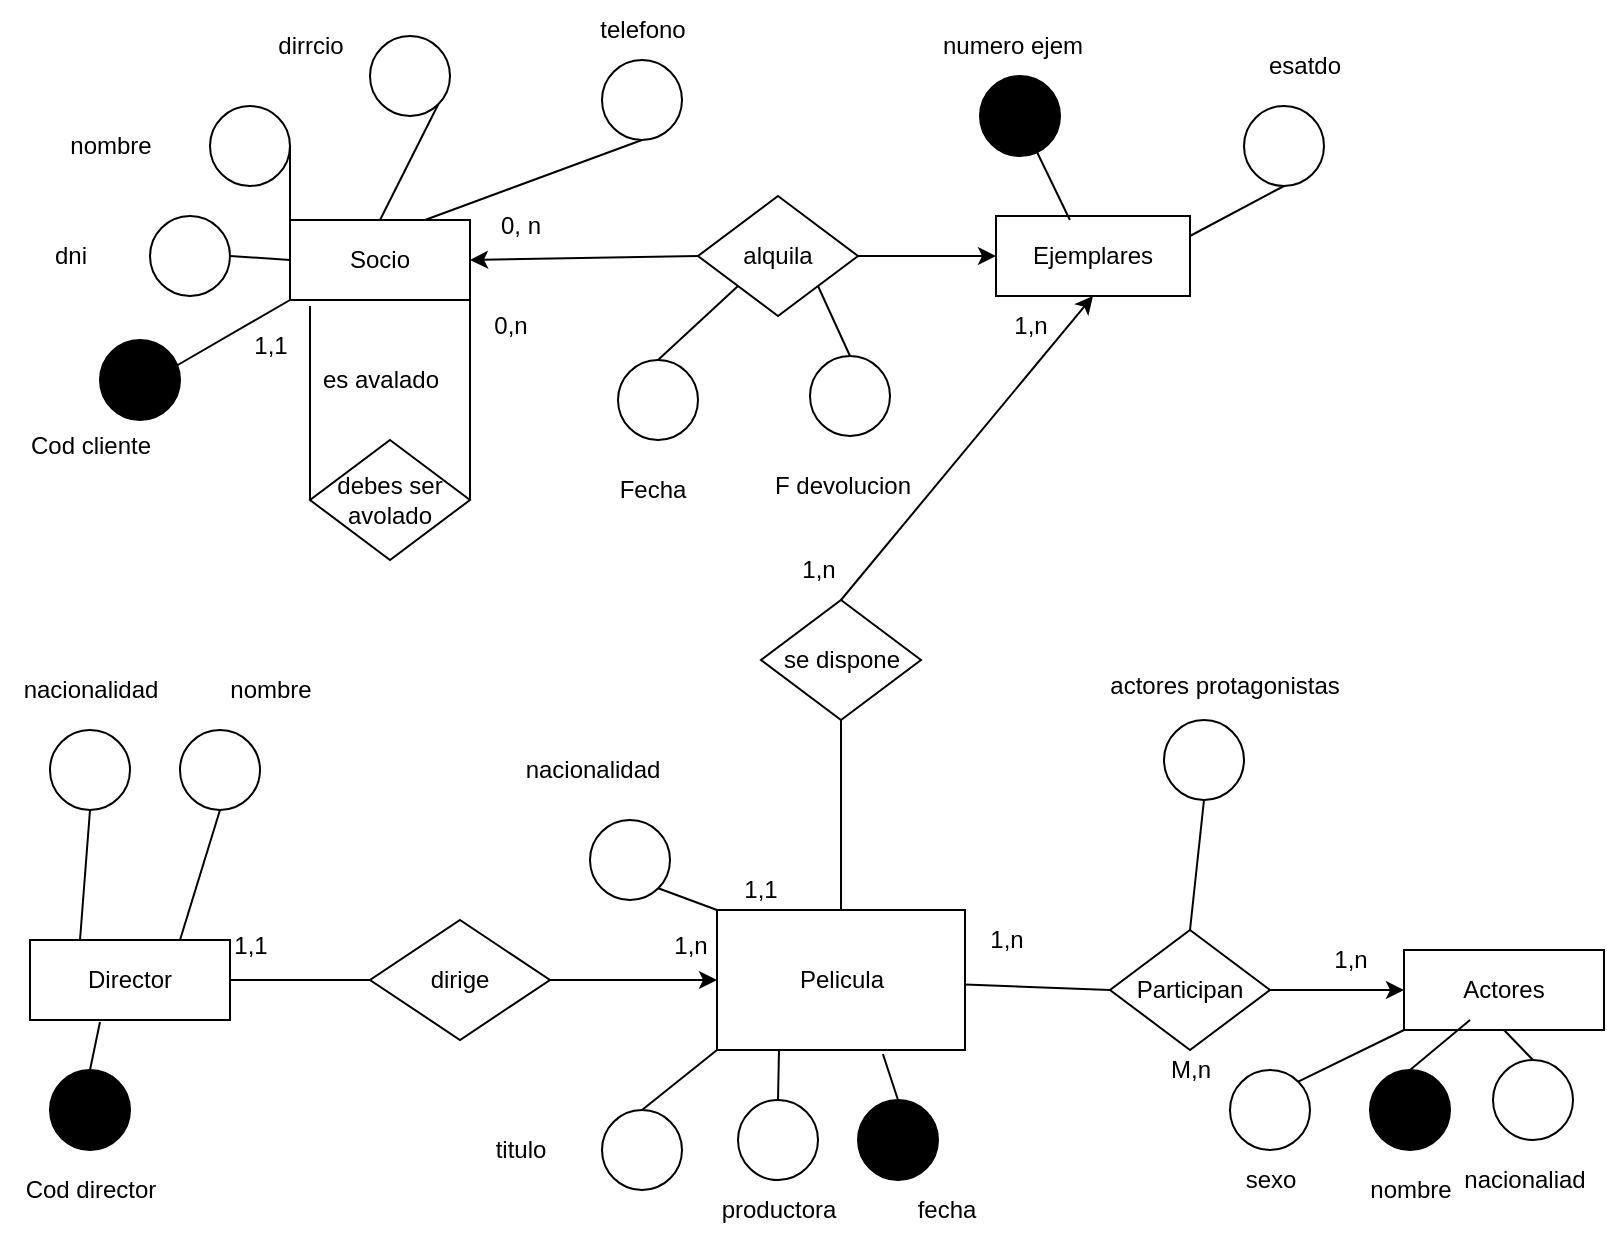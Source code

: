 <mxfile version="24.7.16">
  <diagram name="Página-1" id="Sm8kE4St502GiKskpe_q">
    <mxGraphModel dx="794" dy="724" grid="1" gridSize="10" guides="1" tooltips="1" connect="1" arrows="1" fold="1" page="1" pageScale="1" pageWidth="827" pageHeight="1169" math="0" shadow="0">
      <root>
        <mxCell id="0" />
        <mxCell id="1" parent="0" />
        <mxCell id="H-nfbljiB56b08SllZsl-1" value="Pelicula" style="whiteSpace=wrap;html=1;" vertex="1" parent="1">
          <mxGeometry x="383.5" y="465" width="124" height="70" as="geometry" />
        </mxCell>
        <mxCell id="H-nfbljiB56b08SllZsl-3" value="Actores" style="whiteSpace=wrap;html=1;" vertex="1" parent="1">
          <mxGeometry x="727" y="485" width="100" height="40" as="geometry" />
        </mxCell>
        <mxCell id="H-nfbljiB56b08SllZsl-4" value="Director" style="whiteSpace=wrap;html=1;" vertex="1" parent="1">
          <mxGeometry x="40" y="480" width="100" height="40" as="geometry" />
        </mxCell>
        <mxCell id="H-nfbljiB56b08SllZsl-5" value="Ejemplares" style="whiteSpace=wrap;html=1;" vertex="1" parent="1">
          <mxGeometry x="523" y="118" width="97" height="40" as="geometry" />
        </mxCell>
        <mxCell id="H-nfbljiB56b08SllZsl-6" value="Socio" style="whiteSpace=wrap;html=1;" vertex="1" parent="1">
          <mxGeometry x="170" y="120" width="90" height="40" as="geometry" />
        </mxCell>
        <mxCell id="H-nfbljiB56b08SllZsl-8" value="Participan" style="rhombus;whiteSpace=wrap;html=1;" vertex="1" parent="1">
          <mxGeometry x="580" y="475" width="80" height="60" as="geometry" />
        </mxCell>
        <mxCell id="H-nfbljiB56b08SllZsl-10" value="" style="ellipse;whiteSpace=wrap;html=1;aspect=fixed;" vertex="1" parent="1">
          <mxGeometry x="326" y="565" width="40" height="40" as="geometry" />
        </mxCell>
        <mxCell id="H-nfbljiB56b08SllZsl-12" value="titulo" style="text;html=1;align=center;verticalAlign=middle;resizable=0;points=[];autosize=1;strokeColor=none;fillColor=none;" vertex="1" parent="1">
          <mxGeometry x="260" y="570" width="50" height="30" as="geometry" />
        </mxCell>
        <mxCell id="H-nfbljiB56b08SllZsl-13" value="" style="ellipse;whiteSpace=wrap;html=1;aspect=fixed;" vertex="1" parent="1">
          <mxGeometry x="320" y="420" width="40" height="40" as="geometry" />
        </mxCell>
        <mxCell id="H-nfbljiB56b08SllZsl-14" value="nacionalidad" style="text;html=1;align=center;verticalAlign=middle;resizable=0;points=[];autosize=1;strokeColor=none;fillColor=none;" vertex="1" parent="1">
          <mxGeometry x="276" y="380" width="90" height="30" as="geometry" />
        </mxCell>
        <mxCell id="H-nfbljiB56b08SllZsl-15" value="" style="ellipse;whiteSpace=wrap;html=1;aspect=fixed;" vertex="1" parent="1">
          <mxGeometry x="394" y="560" width="40" height="40" as="geometry" />
        </mxCell>
        <mxCell id="H-nfbljiB56b08SllZsl-16" value="productora" style="text;html=1;align=center;verticalAlign=middle;resizable=0;points=[];autosize=1;strokeColor=none;fillColor=none;" vertex="1" parent="1">
          <mxGeometry x="374" y="600" width="80" height="30" as="geometry" />
        </mxCell>
        <mxCell id="H-nfbljiB56b08SllZsl-18" value="" style="ellipse;whiteSpace=wrap;html=1;aspect=fixed;fillColor=#000000;" vertex="1" parent="1">
          <mxGeometry x="454" y="560" width="40" height="40" as="geometry" />
        </mxCell>
        <mxCell id="H-nfbljiB56b08SllZsl-19" value="fecha" style="text;html=1;align=center;verticalAlign=middle;resizable=0;points=[];autosize=1;strokeColor=none;fillColor=none;" vertex="1" parent="1">
          <mxGeometry x="473" y="600" width="50" height="30" as="geometry" />
        </mxCell>
        <mxCell id="H-nfbljiB56b08SllZsl-20" value="" style="ellipse;whiteSpace=wrap;html=1;aspect=fixed;fillColor=#000000;" vertex="1" parent="1">
          <mxGeometry x="710" y="545" width="40" height="40" as="geometry" />
        </mxCell>
        <mxCell id="H-nfbljiB56b08SllZsl-21" value="nombre" style="text;html=1;align=center;verticalAlign=middle;resizable=0;points=[];autosize=1;strokeColor=none;fillColor=none;" vertex="1" parent="1">
          <mxGeometry x="700" y="590" width="60" height="30" as="geometry" />
        </mxCell>
        <mxCell id="H-nfbljiB56b08SllZsl-22" value="" style="ellipse;whiteSpace=wrap;html=1;aspect=fixed;" vertex="1" parent="1">
          <mxGeometry x="771.5" y="540" width="40" height="40" as="geometry" />
        </mxCell>
        <mxCell id="H-nfbljiB56b08SllZsl-23" value="nacionaliad" style="text;html=1;align=center;verticalAlign=middle;resizable=0;points=[];autosize=1;strokeColor=none;fillColor=none;" vertex="1" parent="1">
          <mxGeometry x="747" y="585" width="80" height="30" as="geometry" />
        </mxCell>
        <mxCell id="H-nfbljiB56b08SllZsl-26" value="1,n" style="text;html=1;align=center;verticalAlign=middle;resizable=0;points=[];autosize=1;strokeColor=none;fillColor=none;" vertex="1" parent="1">
          <mxGeometry x="507.5" y="465" width="40" height="30" as="geometry" />
        </mxCell>
        <mxCell id="H-nfbljiB56b08SllZsl-27" value="1,n" style="text;html=1;align=center;verticalAlign=middle;resizable=0;points=[];autosize=1;strokeColor=none;fillColor=none;" vertex="1" parent="1">
          <mxGeometry x="680" y="475" width="40" height="30" as="geometry" />
        </mxCell>
        <mxCell id="H-nfbljiB56b08SllZsl-28" value="dirige" style="rhombus;whiteSpace=wrap;html=1;" vertex="1" parent="1">
          <mxGeometry x="210" y="470" width="90" height="60" as="geometry" />
        </mxCell>
        <mxCell id="H-nfbljiB56b08SllZsl-30" value="" style="endArrow=none;html=1;rounded=0;exitX=1;exitY=0.5;exitDx=0;exitDy=0;entryX=0;entryY=0.5;entryDx=0;entryDy=0;" edge="1" parent="1" source="H-nfbljiB56b08SllZsl-4" target="H-nfbljiB56b08SllZsl-28">
          <mxGeometry width="50" height="50" relative="1" as="geometry">
            <mxPoint x="170" y="390" as="sourcePoint" />
            <mxPoint x="220" y="340" as="targetPoint" />
          </mxGeometry>
        </mxCell>
        <mxCell id="H-nfbljiB56b08SllZsl-31" value="" style="endArrow=classic;html=1;rounded=0;exitX=1;exitY=0.5;exitDx=0;exitDy=0;entryX=0;entryY=0.5;entryDx=0;entryDy=0;" edge="1" parent="1" source="H-nfbljiB56b08SllZsl-28" target="H-nfbljiB56b08SllZsl-1">
          <mxGeometry width="50" height="50" relative="1" as="geometry">
            <mxPoint x="300" y="390" as="sourcePoint" />
            <mxPoint x="350" y="340" as="targetPoint" />
          </mxGeometry>
        </mxCell>
        <mxCell id="H-nfbljiB56b08SllZsl-32" value="se dispone" style="rhombus;whiteSpace=wrap;html=1;" vertex="1" parent="1">
          <mxGeometry x="405.5" y="310" width="80" height="60" as="geometry" />
        </mxCell>
        <mxCell id="H-nfbljiB56b08SllZsl-33" value="" style="endArrow=none;html=1;rounded=0;exitX=0.5;exitY=0;exitDx=0;exitDy=0;entryX=0.5;entryY=1;entryDx=0;entryDy=0;" edge="1" parent="1" source="H-nfbljiB56b08SllZsl-1" target="H-nfbljiB56b08SllZsl-32">
          <mxGeometry width="50" height="50" relative="1" as="geometry">
            <mxPoint x="440" y="310" as="sourcePoint" />
            <mxPoint x="490" y="260" as="targetPoint" />
          </mxGeometry>
        </mxCell>
        <mxCell id="H-nfbljiB56b08SllZsl-34" value="" style="endArrow=none;html=1;rounded=0;exitX=0;exitY=0;exitDx=0;exitDy=0;entryX=1;entryY=1;entryDx=0;entryDy=0;" edge="1" parent="1" source="H-nfbljiB56b08SllZsl-1" target="H-nfbljiB56b08SllZsl-13">
          <mxGeometry width="50" height="50" relative="1" as="geometry">
            <mxPoint x="360" y="340" as="sourcePoint" />
            <mxPoint x="410" y="290" as="targetPoint" />
          </mxGeometry>
        </mxCell>
        <mxCell id="H-nfbljiB56b08SllZsl-35" value="" style="endArrow=none;html=1;rounded=0;exitX=0.5;exitY=0;exitDx=0;exitDy=0;entryX=0;entryY=1;entryDx=0;entryDy=0;" edge="1" parent="1" source="H-nfbljiB56b08SllZsl-10" target="H-nfbljiB56b08SllZsl-1">
          <mxGeometry width="50" height="50" relative="1" as="geometry">
            <mxPoint x="320" y="430" as="sourcePoint" />
            <mxPoint x="370" y="380" as="targetPoint" />
          </mxGeometry>
        </mxCell>
        <mxCell id="H-nfbljiB56b08SllZsl-36" value="" style="endArrow=none;html=1;rounded=0;exitX=0.5;exitY=0;exitDx=0;exitDy=0;entryX=0.25;entryY=1;entryDx=0;entryDy=0;" edge="1" parent="1" source="H-nfbljiB56b08SllZsl-15" target="H-nfbljiB56b08SllZsl-1">
          <mxGeometry width="50" height="50" relative="1" as="geometry">
            <mxPoint x="420" y="440" as="sourcePoint" />
            <mxPoint x="470" y="390" as="targetPoint" />
          </mxGeometry>
        </mxCell>
        <mxCell id="H-nfbljiB56b08SllZsl-37" value="" style="endArrow=none;html=1;rounded=0;exitX=0.5;exitY=0;exitDx=0;exitDy=0;entryX=0.669;entryY=1.029;entryDx=0;entryDy=0;entryPerimeter=0;" edge="1" parent="1" source="H-nfbljiB56b08SllZsl-18" target="H-nfbljiB56b08SllZsl-1">
          <mxGeometry width="50" height="50" relative="1" as="geometry">
            <mxPoint x="480" y="440" as="sourcePoint" />
            <mxPoint x="530" y="390" as="targetPoint" />
          </mxGeometry>
        </mxCell>
        <mxCell id="H-nfbljiB56b08SllZsl-44" value="alquila" style="rhombus;whiteSpace=wrap;html=1;" vertex="1" parent="1">
          <mxGeometry x="374" y="108" width="80" height="60" as="geometry" />
        </mxCell>
        <mxCell id="H-nfbljiB56b08SllZsl-47" value="" style="endArrow=classic;html=1;rounded=0;exitX=0.5;exitY=0;exitDx=0;exitDy=0;entryX=0.5;entryY=1;entryDx=0;entryDy=0;" edge="1" parent="1" source="H-nfbljiB56b08SllZsl-32" target="H-nfbljiB56b08SllZsl-5">
          <mxGeometry width="50" height="50" relative="1" as="geometry">
            <mxPoint x="450" y="190" as="sourcePoint" />
            <mxPoint x="500" y="140" as="targetPoint" />
          </mxGeometry>
        </mxCell>
        <mxCell id="H-nfbljiB56b08SllZsl-48" value="1,1" style="text;html=1;align=center;verticalAlign=middle;resizable=0;points=[];autosize=1;strokeColor=none;fillColor=none;" vertex="1" parent="1">
          <mxGeometry x="385" y="440" width="40" height="30" as="geometry" />
        </mxCell>
        <mxCell id="H-nfbljiB56b08SllZsl-49" value="1,n" style="text;html=1;align=center;verticalAlign=middle;resizable=0;points=[];autosize=1;strokeColor=none;fillColor=none;" vertex="1" parent="1">
          <mxGeometry x="413.5" y="280" width="40" height="30" as="geometry" />
        </mxCell>
        <mxCell id="H-nfbljiB56b08SllZsl-52" value="debes ser avolado" style="rhombus;whiteSpace=wrap;html=1;" vertex="1" parent="1">
          <mxGeometry x="180" y="230" width="80" height="60" as="geometry" />
        </mxCell>
        <mxCell id="H-nfbljiB56b08SllZsl-57" value="0, n" style="text;html=1;align=center;verticalAlign=middle;resizable=0;points=[];autosize=1;strokeColor=none;fillColor=none;" vertex="1" parent="1">
          <mxGeometry x="265" y="108" width="40" height="30" as="geometry" />
        </mxCell>
        <mxCell id="H-nfbljiB56b08SllZsl-59" value="1,n" style="text;html=1;align=center;verticalAlign=middle;resizable=0;points=[];autosize=1;strokeColor=none;fillColor=none;" vertex="1" parent="1">
          <mxGeometry x="520" y="158" width="40" height="30" as="geometry" />
        </mxCell>
        <mxCell id="H-nfbljiB56b08SllZsl-64" value="0,n" style="text;html=1;align=center;verticalAlign=middle;resizable=0;points=[];autosize=1;strokeColor=none;fillColor=none;" vertex="1" parent="1">
          <mxGeometry x="260" y="158" width="40" height="30" as="geometry" />
        </mxCell>
        <mxCell id="H-nfbljiB56b08SllZsl-67" value="" style="ellipse;whiteSpace=wrap;html=1;aspect=fixed;" vertex="1" parent="1">
          <mxGeometry x="640" y="545" width="40" height="40" as="geometry" />
        </mxCell>
        <mxCell id="H-nfbljiB56b08SllZsl-68" value="sexo" style="text;html=1;align=center;verticalAlign=middle;resizable=0;points=[];autosize=1;strokeColor=none;fillColor=none;" vertex="1" parent="1">
          <mxGeometry x="635" y="585" width="50" height="30" as="geometry" />
        </mxCell>
        <mxCell id="H-nfbljiB56b08SllZsl-69" value="" style="endArrow=none;html=1;rounded=0;exitX=1;exitY=0;exitDx=0;exitDy=0;entryX=0;entryY=1;entryDx=0;entryDy=0;" edge="1" parent="1" source="H-nfbljiB56b08SllZsl-67" target="H-nfbljiB56b08SllZsl-3">
          <mxGeometry width="50" height="50" relative="1" as="geometry">
            <mxPoint x="670" y="570" as="sourcePoint" />
            <mxPoint x="720" y="520" as="targetPoint" />
          </mxGeometry>
        </mxCell>
        <mxCell id="H-nfbljiB56b08SllZsl-70" value="" style="endArrow=none;html=1;rounded=0;exitX=0.5;exitY=0;exitDx=0;exitDy=0;entryX=0.33;entryY=0.875;entryDx=0;entryDy=0;entryPerimeter=0;" edge="1" parent="1" source="H-nfbljiB56b08SllZsl-20" target="H-nfbljiB56b08SllZsl-3">
          <mxGeometry width="50" height="50" relative="1" as="geometry">
            <mxPoint x="740" y="570" as="sourcePoint" />
            <mxPoint x="790" y="520" as="targetPoint" />
          </mxGeometry>
        </mxCell>
        <mxCell id="H-nfbljiB56b08SllZsl-71" value="" style="endArrow=none;html=1;rounded=0;entryX=0.5;entryY=0;entryDx=0;entryDy=0;exitX=0.5;exitY=1;exitDx=0;exitDy=0;" edge="1" parent="1" source="H-nfbljiB56b08SllZsl-3" target="H-nfbljiB56b08SllZsl-22">
          <mxGeometry width="50" height="50" relative="1" as="geometry">
            <mxPoint x="740" y="600" as="sourcePoint" />
            <mxPoint x="790" y="550" as="targetPoint" />
          </mxGeometry>
        </mxCell>
        <mxCell id="H-nfbljiB56b08SllZsl-72" value="nombre" style="text;html=1;align=center;verticalAlign=middle;resizable=0;points=[];autosize=1;strokeColor=none;fillColor=none;" vertex="1" parent="1">
          <mxGeometry x="130" y="340" width="60" height="30" as="geometry" />
        </mxCell>
        <mxCell id="H-nfbljiB56b08SllZsl-73" value="" style="ellipse;whiteSpace=wrap;html=1;aspect=fixed;" vertex="1" parent="1">
          <mxGeometry x="115" y="375" width="40" height="40" as="geometry" />
        </mxCell>
        <mxCell id="H-nfbljiB56b08SllZsl-78" value="nacionalidad" style="text;html=1;align=center;verticalAlign=middle;resizable=0;points=[];autosize=1;strokeColor=none;fillColor=none;" vertex="1" parent="1">
          <mxGeometry x="25" y="340" width="90" height="30" as="geometry" />
        </mxCell>
        <mxCell id="H-nfbljiB56b08SllZsl-79" value="" style="ellipse;whiteSpace=wrap;html=1;aspect=fixed;" vertex="1" parent="1">
          <mxGeometry x="50" y="375" width="40" height="40" as="geometry" />
        </mxCell>
        <mxCell id="H-nfbljiB56b08SllZsl-80" value="" style="endArrow=none;html=1;rounded=0;exitX=0.5;exitY=1;exitDx=0;exitDy=0;entryX=0.25;entryY=0;entryDx=0;entryDy=0;" edge="1" parent="1" source="H-nfbljiB56b08SllZsl-79" target="H-nfbljiB56b08SllZsl-4">
          <mxGeometry width="50" height="50" relative="1" as="geometry">
            <mxPoint x="90" y="490" as="sourcePoint" />
            <mxPoint x="140" y="440" as="targetPoint" />
          </mxGeometry>
        </mxCell>
        <mxCell id="H-nfbljiB56b08SllZsl-81" value="" style="endArrow=none;html=1;rounded=0;entryX=0.5;entryY=1;entryDx=0;entryDy=0;exitX=0.75;exitY=0;exitDx=0;exitDy=0;" edge="1" parent="1" source="H-nfbljiB56b08SllZsl-4" target="H-nfbljiB56b08SllZsl-73">
          <mxGeometry width="50" height="50" relative="1" as="geometry">
            <mxPoint x="110" y="500" as="sourcePoint" />
            <mxPoint x="160" y="450" as="targetPoint" />
          </mxGeometry>
        </mxCell>
        <mxCell id="H-nfbljiB56b08SllZsl-83" value="" style="ellipse;whiteSpace=wrap;html=1;aspect=fixed;" vertex="1" parent="1">
          <mxGeometry x="130" y="63" width="40" height="40" as="geometry" />
        </mxCell>
        <mxCell id="H-nfbljiB56b08SllZsl-84" value="" style="ellipse;whiteSpace=wrap;html=1;aspect=fixed;" vertex="1" parent="1">
          <mxGeometry x="210" y="28" width="40" height="40" as="geometry" />
        </mxCell>
        <mxCell id="H-nfbljiB56b08SllZsl-85" value="" style="ellipse;whiteSpace=wrap;html=1;aspect=fixed;" vertex="1" parent="1">
          <mxGeometry x="326" y="40" width="40" height="40" as="geometry" />
        </mxCell>
        <mxCell id="H-nfbljiB56b08SllZsl-86" value="dni" style="text;html=1;align=center;verticalAlign=middle;resizable=0;points=[];autosize=1;strokeColor=none;fillColor=none;" vertex="1" parent="1">
          <mxGeometry x="40" y="123" width="40" height="30" as="geometry" />
        </mxCell>
        <mxCell id="H-nfbljiB56b08SllZsl-90" value="nombre" style="text;html=1;align=center;verticalAlign=middle;resizable=0;points=[];autosize=1;strokeColor=none;fillColor=none;" vertex="1" parent="1">
          <mxGeometry x="50" y="68" width="60" height="30" as="geometry" />
        </mxCell>
        <mxCell id="H-nfbljiB56b08SllZsl-91" value="dirrcio" style="text;html=1;align=center;verticalAlign=middle;resizable=0;points=[];autosize=1;strokeColor=none;fillColor=none;" vertex="1" parent="1">
          <mxGeometry x="150" y="18" width="60" height="30" as="geometry" />
        </mxCell>
        <mxCell id="H-nfbljiB56b08SllZsl-92" value="telefono" style="text;html=1;align=center;verticalAlign=middle;resizable=0;points=[];autosize=1;strokeColor=none;fillColor=none;" vertex="1" parent="1">
          <mxGeometry x="311" y="10" width="70" height="30" as="geometry" />
        </mxCell>
        <mxCell id="H-nfbljiB56b08SllZsl-94" value="" style="endArrow=none;html=1;rounded=0;exitX=0.5;exitY=1;exitDx=0;exitDy=0;entryX=0.75;entryY=0;entryDx=0;entryDy=0;" edge="1" parent="1" source="H-nfbljiB56b08SllZsl-85" target="H-nfbljiB56b08SllZsl-6">
          <mxGeometry width="50" height="50" relative="1" as="geometry">
            <mxPoint x="390" y="110" as="sourcePoint" />
            <mxPoint x="440" y="60" as="targetPoint" />
          </mxGeometry>
        </mxCell>
        <mxCell id="H-nfbljiB56b08SllZsl-95" value="" style="endArrow=none;html=1;rounded=0;exitX=1;exitY=1;exitDx=0;exitDy=0;entryX=0.5;entryY=0;entryDx=0;entryDy=0;" edge="1" parent="1" source="H-nfbljiB56b08SllZsl-84" target="H-nfbljiB56b08SllZsl-6">
          <mxGeometry width="50" height="50" relative="1" as="geometry">
            <mxPoint x="240" y="100" as="sourcePoint" />
            <mxPoint x="290" y="50" as="targetPoint" />
          </mxGeometry>
        </mxCell>
        <mxCell id="H-nfbljiB56b08SllZsl-96" value="" style="endArrow=none;html=1;rounded=0;exitX=1;exitY=0.5;exitDx=0;exitDy=0;entryX=0;entryY=0;entryDx=0;entryDy=0;" edge="1" parent="1" source="H-nfbljiB56b08SllZsl-83" target="H-nfbljiB56b08SllZsl-6">
          <mxGeometry width="50" height="50" relative="1" as="geometry">
            <mxPoint x="210" y="120" as="sourcePoint" />
            <mxPoint x="260" y="70" as="targetPoint" />
          </mxGeometry>
        </mxCell>
        <mxCell id="H-nfbljiB56b08SllZsl-97" value="" style="endArrow=none;html=1;rounded=0;exitX=1;exitY=0.5;exitDx=0;exitDy=0;entryX=0;entryY=0.5;entryDx=0;entryDy=0;" edge="1" parent="1" target="H-nfbljiB56b08SllZsl-6">
          <mxGeometry width="50" height="50" relative="1" as="geometry">
            <mxPoint x="140" y="138" as="sourcePoint" />
            <mxPoint x="230" y="123" as="targetPoint" />
          </mxGeometry>
        </mxCell>
        <mxCell id="H-nfbljiB56b08SllZsl-100" value="numero ejem" style="text;html=1;align=center;verticalAlign=middle;resizable=0;points=[];autosize=1;strokeColor=none;fillColor=none;" vertex="1" parent="1">
          <mxGeometry x="485.5" y="18" width="90" height="30" as="geometry" />
        </mxCell>
        <mxCell id="H-nfbljiB56b08SllZsl-101" value="" style="ellipse;whiteSpace=wrap;html=1;aspect=fixed;fillColor=#000000;" vertex="1" parent="1">
          <mxGeometry x="515" y="48" width="40" height="40" as="geometry" />
        </mxCell>
        <mxCell id="H-nfbljiB56b08SllZsl-102" value="esatdo" style="text;html=1;align=center;verticalAlign=middle;resizable=0;points=[];autosize=1;strokeColor=none;fillColor=none;" vertex="1" parent="1">
          <mxGeometry x="647" y="28" width="60" height="30" as="geometry" />
        </mxCell>
        <mxCell id="H-nfbljiB56b08SllZsl-103" value="" style="ellipse;whiteSpace=wrap;html=1;aspect=fixed;" vertex="1" parent="1">
          <mxGeometry x="647" y="63" width="40" height="40" as="geometry" />
        </mxCell>
        <mxCell id="H-nfbljiB56b08SllZsl-104" value="" style="endArrow=none;html=1;rounded=0;exitX=0.7;exitY=0.925;exitDx=0;exitDy=0;exitPerimeter=0;entryX=0.381;entryY=0.05;entryDx=0;entryDy=0;entryPerimeter=0;" edge="1" parent="1" source="H-nfbljiB56b08SllZsl-101" target="H-nfbljiB56b08SllZsl-5">
          <mxGeometry width="50" height="50" relative="1" as="geometry">
            <mxPoint x="570" y="130" as="sourcePoint" />
            <mxPoint x="620" y="80" as="targetPoint" />
          </mxGeometry>
        </mxCell>
        <mxCell id="H-nfbljiB56b08SllZsl-105" value="" style="endArrow=none;html=1;rounded=0;entryX=0.5;entryY=1;entryDx=0;entryDy=0;exitX=1;exitY=0.25;exitDx=0;exitDy=0;" edge="1" parent="1" source="H-nfbljiB56b08SllZsl-5" target="H-nfbljiB56b08SllZsl-103">
          <mxGeometry width="50" height="50" relative="1" as="geometry">
            <mxPoint x="640" y="170" as="sourcePoint" />
            <mxPoint x="690" y="120" as="targetPoint" />
          </mxGeometry>
        </mxCell>
        <mxCell id="H-nfbljiB56b08SllZsl-106" value="1,n" style="text;html=1;align=center;verticalAlign=middle;resizable=0;points=[];autosize=1;strokeColor=none;fillColor=none;" vertex="1" parent="1">
          <mxGeometry x="350" y="468" width="40" height="30" as="geometry" />
        </mxCell>
        <mxCell id="H-nfbljiB56b08SllZsl-107" value="1,1" style="text;html=1;align=center;verticalAlign=middle;resizable=0;points=[];autosize=1;strokeColor=none;fillColor=none;" vertex="1" parent="1">
          <mxGeometry x="130" y="468" width="40" height="30" as="geometry" />
        </mxCell>
        <mxCell id="H-nfbljiB56b08SllZsl-108" value="Cod director" style="text;html=1;align=center;verticalAlign=middle;resizable=0;points=[];autosize=1;strokeColor=none;fillColor=none;" vertex="1" parent="1">
          <mxGeometry x="25" y="590" width="90" height="30" as="geometry" />
        </mxCell>
        <mxCell id="H-nfbljiB56b08SllZsl-109" value="" style="ellipse;whiteSpace=wrap;html=1;aspect=fixed;fillColor=#000000;" vertex="1" parent="1">
          <mxGeometry x="50" y="545" width="40" height="40" as="geometry" />
        </mxCell>
        <mxCell id="H-nfbljiB56b08SllZsl-111" value="" style="endArrow=none;html=1;rounded=0;exitX=0.5;exitY=0;exitDx=0;exitDy=0;entryX=0.35;entryY=1.025;entryDx=0;entryDy=0;entryPerimeter=0;" edge="1" parent="1" source="H-nfbljiB56b08SllZsl-109" target="H-nfbljiB56b08SllZsl-4">
          <mxGeometry width="50" height="50" relative="1" as="geometry">
            <mxPoint x="130" y="580" as="sourcePoint" />
            <mxPoint x="180" y="530" as="targetPoint" />
          </mxGeometry>
        </mxCell>
        <mxCell id="H-nfbljiB56b08SllZsl-112" value="" style="ellipse;whiteSpace=wrap;html=1;aspect=fixed;" vertex="1" parent="1">
          <mxGeometry x="607" y="370" width="40" height="40" as="geometry" />
        </mxCell>
        <mxCell id="H-nfbljiB56b08SllZsl-113" value="" style="endArrow=none;html=1;rounded=0;exitX=0.5;exitY=0;exitDx=0;exitDy=0;entryX=0.5;entryY=1;entryDx=0;entryDy=0;" edge="1" parent="1" source="H-nfbljiB56b08SllZsl-8" target="H-nfbljiB56b08SllZsl-112">
          <mxGeometry width="50" height="50" relative="1" as="geometry">
            <mxPoint x="580" y="470" as="sourcePoint" />
            <mxPoint x="630" y="420" as="targetPoint" />
          </mxGeometry>
        </mxCell>
        <mxCell id="H-nfbljiB56b08SllZsl-114" value="actores protagonistas" style="text;html=1;align=center;verticalAlign=middle;resizable=0;points=[];autosize=1;strokeColor=none;fillColor=none;" vertex="1" parent="1">
          <mxGeometry x="567" y="338" width="140" height="30" as="geometry" />
        </mxCell>
        <mxCell id="H-nfbljiB56b08SllZsl-116" value="" style="ellipse;whiteSpace=wrap;html=1;aspect=fixed;" vertex="1" parent="1">
          <mxGeometry x="100" y="118" width="40" height="40" as="geometry" />
        </mxCell>
        <mxCell id="H-nfbljiB56b08SllZsl-117" value="" style="endArrow=none;html=1;rounded=0;entryX=0;entryY=1;entryDx=0;entryDy=0;exitX=0.95;exitY=0.325;exitDx=0;exitDy=0;exitPerimeter=0;" edge="1" parent="1" source="H-nfbljiB56b08SllZsl-118" target="H-nfbljiB56b08SllZsl-6">
          <mxGeometry width="50" height="50" relative="1" as="geometry">
            <mxPoint x="120" y="190" as="sourcePoint" />
            <mxPoint x="170" y="170" as="targetPoint" />
          </mxGeometry>
        </mxCell>
        <mxCell id="H-nfbljiB56b08SllZsl-118" value="" style="ellipse;whiteSpace=wrap;html=1;aspect=fixed;fillColor=#000000;" vertex="1" parent="1">
          <mxGeometry x="75" y="180" width="40" height="40" as="geometry" />
        </mxCell>
        <mxCell id="H-nfbljiB56b08SllZsl-119" value="Cod cliente" style="text;html=1;align=center;verticalAlign=middle;resizable=0;points=[];autosize=1;strokeColor=none;fillColor=none;" vertex="1" parent="1">
          <mxGeometry x="30" y="218" width="80" height="30" as="geometry" />
        </mxCell>
        <mxCell id="H-nfbljiB56b08SllZsl-120" value="" style="endArrow=none;html=1;rounded=0;entryX=0;entryY=0.5;entryDx=0;entryDy=0;exitX=0.111;exitY=1.075;exitDx=0;exitDy=0;exitPerimeter=0;" edge="1" parent="1" source="H-nfbljiB56b08SllZsl-6" target="H-nfbljiB56b08SllZsl-52">
          <mxGeometry width="50" height="50" relative="1" as="geometry">
            <mxPoint x="130" y="260" as="sourcePoint" />
            <mxPoint x="180" y="270" as="targetPoint" />
          </mxGeometry>
        </mxCell>
        <mxCell id="H-nfbljiB56b08SllZsl-121" value="" style="endArrow=none;html=1;rounded=0;exitX=1;exitY=0.5;exitDx=0;exitDy=0;entryX=1;entryY=1;entryDx=0;entryDy=0;" edge="1" parent="1" source="H-nfbljiB56b08SllZsl-52" target="H-nfbljiB56b08SllZsl-6">
          <mxGeometry width="50" height="50" relative="1" as="geometry">
            <mxPoint x="270" y="290" as="sourcePoint" />
            <mxPoint x="320" y="240" as="targetPoint" />
          </mxGeometry>
        </mxCell>
        <mxCell id="H-nfbljiB56b08SllZsl-122" value="M,n" style="text;html=1;align=center;verticalAlign=middle;resizable=0;points=[];autosize=1;strokeColor=none;fillColor=none;" vertex="1" parent="1">
          <mxGeometry x="600" y="530" width="40" height="30" as="geometry" />
        </mxCell>
        <mxCell id="H-nfbljiB56b08SllZsl-123" value="Fecha" style="text;html=1;align=center;verticalAlign=middle;resizable=0;points=[];autosize=1;strokeColor=none;fillColor=none;" vertex="1" parent="1">
          <mxGeometry x="321" y="240" width="60" height="30" as="geometry" />
        </mxCell>
        <mxCell id="H-nfbljiB56b08SllZsl-124" value="" style="ellipse;whiteSpace=wrap;html=1;aspect=fixed;" vertex="1" parent="1">
          <mxGeometry x="334" y="190" width="40" height="40" as="geometry" />
        </mxCell>
        <mxCell id="H-nfbljiB56b08SllZsl-125" value="" style="endArrow=none;html=1;rounded=0;exitX=0.5;exitY=0;exitDx=0;exitDy=0;entryX=0;entryY=1;entryDx=0;entryDy=0;" edge="1" parent="1" source="H-nfbljiB56b08SllZsl-124" target="H-nfbljiB56b08SllZsl-44">
          <mxGeometry width="50" height="50" relative="1" as="geometry">
            <mxPoint x="340" y="220" as="sourcePoint" />
            <mxPoint x="390" y="170" as="targetPoint" />
          </mxGeometry>
        </mxCell>
        <mxCell id="H-nfbljiB56b08SllZsl-126" value="" style="ellipse;whiteSpace=wrap;html=1;aspect=fixed;" vertex="1" parent="1">
          <mxGeometry x="430" y="188" width="40" height="40" as="geometry" />
        </mxCell>
        <mxCell id="H-nfbljiB56b08SllZsl-127" value="F devolucion" style="text;html=1;align=center;verticalAlign=middle;resizable=0;points=[];autosize=1;strokeColor=none;fillColor=none;" vertex="1" parent="1">
          <mxGeometry x="400.5" y="238" width="90" height="30" as="geometry" />
        </mxCell>
        <mxCell id="H-nfbljiB56b08SllZsl-128" value="" style="endArrow=none;html=1;rounded=0;exitX=0.5;exitY=0;exitDx=0;exitDy=0;entryX=1;entryY=1;entryDx=0;entryDy=0;" edge="1" parent="1" source="H-nfbljiB56b08SllZsl-126" target="H-nfbljiB56b08SllZsl-44">
          <mxGeometry width="50" height="50" relative="1" as="geometry">
            <mxPoint x="460" y="180" as="sourcePoint" />
            <mxPoint x="510" y="130" as="targetPoint" />
          </mxGeometry>
        </mxCell>
        <mxCell id="H-nfbljiB56b08SllZsl-129" value="es avalado" style="text;html=1;align=center;verticalAlign=middle;resizable=0;points=[];autosize=1;strokeColor=none;fillColor=none;" vertex="1" parent="1">
          <mxGeometry x="175" y="185" width="80" height="30" as="geometry" />
        </mxCell>
        <mxCell id="H-nfbljiB56b08SllZsl-130" value="1,1" style="text;html=1;align=center;verticalAlign=middle;resizable=0;points=[];autosize=1;strokeColor=none;fillColor=none;" vertex="1" parent="1">
          <mxGeometry x="140" y="168" width="40" height="30" as="geometry" />
        </mxCell>
        <mxCell id="H-nfbljiB56b08SllZsl-132" value="" style="endArrow=classic;html=1;rounded=0;exitX=0;exitY=0.5;exitDx=0;exitDy=0;entryX=1;entryY=0.5;entryDx=0;entryDy=0;" edge="1" parent="1" source="H-nfbljiB56b08SllZsl-44" target="H-nfbljiB56b08SllZsl-6">
          <mxGeometry width="50" height="50" relative="1" as="geometry">
            <mxPoint x="330" y="150" as="sourcePoint" />
            <mxPoint x="380" y="100" as="targetPoint" />
          </mxGeometry>
        </mxCell>
        <mxCell id="H-nfbljiB56b08SllZsl-133" value="" style="endArrow=classic;html=1;rounded=0;exitX=1;exitY=0.5;exitDx=0;exitDy=0;entryX=0;entryY=0.5;entryDx=0;entryDy=0;" edge="1" parent="1" source="H-nfbljiB56b08SllZsl-44" target="H-nfbljiB56b08SllZsl-5">
          <mxGeometry width="50" height="50" relative="1" as="geometry">
            <mxPoint x="440" y="130" as="sourcePoint" />
            <mxPoint x="490" y="80" as="targetPoint" />
          </mxGeometry>
        </mxCell>
        <mxCell id="H-nfbljiB56b08SllZsl-134" value="" style="endArrow=none;html=1;rounded=0;entryX=0;entryY=0.5;entryDx=0;entryDy=0;" edge="1" parent="1" source="H-nfbljiB56b08SllZsl-1" target="H-nfbljiB56b08SllZsl-8">
          <mxGeometry width="50" height="50" relative="1" as="geometry">
            <mxPoint x="507.5" y="550" as="sourcePoint" />
            <mxPoint x="578.211" y="500" as="targetPoint" />
          </mxGeometry>
        </mxCell>
        <mxCell id="H-nfbljiB56b08SllZsl-135" value="" style="endArrow=classic;html=1;rounded=0;exitX=1;exitY=0.5;exitDx=0;exitDy=0;entryX=0;entryY=0.5;entryDx=0;entryDy=0;" edge="1" parent="1" source="H-nfbljiB56b08SllZsl-8" target="H-nfbljiB56b08SllZsl-3">
          <mxGeometry width="50" height="50" relative="1" as="geometry">
            <mxPoint x="660" y="500" as="sourcePoint" />
            <mxPoint x="710" y="450" as="targetPoint" />
          </mxGeometry>
        </mxCell>
      </root>
    </mxGraphModel>
  </diagram>
</mxfile>
